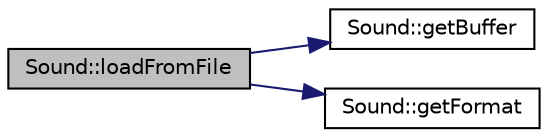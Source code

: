 digraph "Sound::loadFromFile"
{
  edge [fontname="Helvetica",fontsize="10",labelfontname="Helvetica",labelfontsize="10"];
  node [fontname="Helvetica",fontsize="10",shape=record];
  rankdir="LR";
  Node1 [label="Sound::loadFromFile",height=0.2,width=0.4,color="black", fillcolor="grey75", style="filled", fontcolor="black"];
  Node1 -> Node2 [color="midnightblue",fontsize="10",style="solid",fontname="Helvetica"];
  Node2 [label="Sound::getBuffer",height=0.2,width=0.4,color="black", fillcolor="white", style="filled",URL="$class_sound.html#aa9fc932cd854b88c2b2cfefaeaf7641e"];
  Node1 -> Node3 [color="midnightblue",fontsize="10",style="solid",fontname="Helvetica"];
  Node3 [label="Sound::getFormat",height=0.2,width=0.4,color="black", fillcolor="white", style="filled",URL="$class_sound.html#a587e541f0db64379919ebe39df0c33d9"];
}
